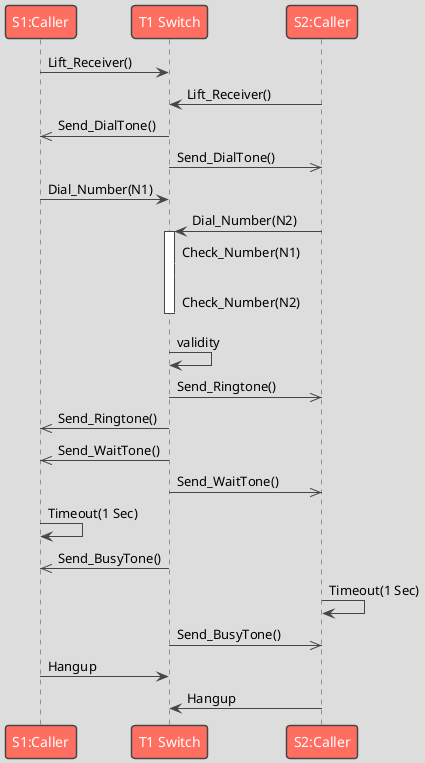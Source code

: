 @startuml Q3
!theme toy
participant "S1:Caller" as s1
participant "T1 Switch" as t1
participant "S2:Caller" as s2

' This sequence diagram assumes that caller S1 is the first to initiate the call 
' by lifting up the receiver first, and that both callers S1 and S2 take the same 
' amount of time for each of their actions.

' S1 first initiates the call to S2. S2 then initiates the call to S1
s1 -> t1 : Lift_Receiver()
s2 -> t1 : Lift_Receiver()

t1 ->> s1: Send_DialTone()
t1 ->> s2: Send_DialTone()

s1 -> t1: Dial_Number(N1)
s2 -> t1: Dial_Number(N2)

' Switch T1 successfully verifies the validity of the numbers called by both Callers.
activate t1
t1 --[#DDDDDD]> t1 : Check_Number(N1)
t1 --[#DDDDDD]> t1 : Check_Number(N2)
deactivate t1
t1 -> t1: validity

' Switch T1 sends a ring tone to S2 first, as S1 is first to call S2
' Switch T1 then does the same for S1
t1 ->> s2: Send_Ringtone()
t1 ->> s1: Send_Ringtone()

' A wait tone is first sent to S1, followed by S2
t1 ->> s1: Send_WaitTone()
t1 ->> s2: Send_WaitTone()

'S1 times out first, and is the first caller to be sent a busy tone by T1

s1 -> s1: Timeout(1 Sec)
t1 ->> s1: Send_BusyTone()

' the same then occurs for S2
s2 -> s2: Timeout(1 Sec)
t1 ->> s2: Send_BusyTone()

' With both calls failing to establish, both S1 amd S2 hang up.
s1 -> t1: Hangup
s2 -> t1: Hangup

@enduml

